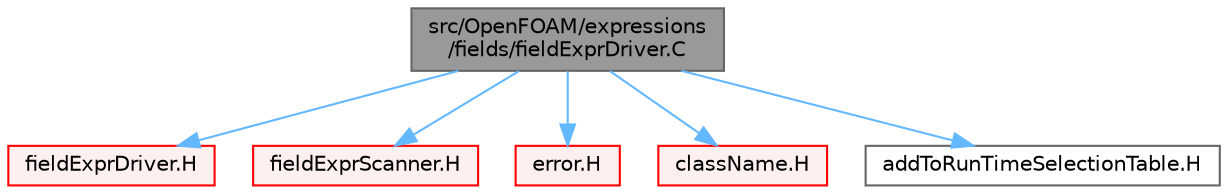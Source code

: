 digraph "src/OpenFOAM/expressions/fields/fieldExprDriver.C"
{
 // LATEX_PDF_SIZE
  bgcolor="transparent";
  edge [fontname=Helvetica,fontsize=10,labelfontname=Helvetica,labelfontsize=10];
  node [fontname=Helvetica,fontsize=10,shape=box,height=0.2,width=0.4];
  Node1 [id="Node000001",label="src/OpenFOAM/expressions\l/fields/fieldExprDriver.C",height=0.2,width=0.4,color="gray40", fillcolor="grey60", style="filled", fontcolor="black",tooltip=" "];
  Node1 -> Node2 [id="edge1_Node000001_Node000002",color="steelblue1",style="solid",tooltip=" "];
  Node2 [id="Node000002",label="fieldExprDriver.H",height=0.2,width=0.4,color="red", fillcolor="#FFF0F0", style="filled",URL="$fieldExprDriver_8H.html",tooltip=" "];
  Node1 -> Node258 [id="edge2_Node000001_Node000258",color="steelblue1",style="solid",tooltip=" "];
  Node258 [id="Node000258",label="fieldExprScanner.H",height=0.2,width=0.4,color="red", fillcolor="#FFF0F0", style="filled",URL="$fieldExprScanner_8H.html",tooltip=" "];
  Node1 -> Node46 [id="edge3_Node000001_Node000046",color="steelblue1",style="solid",tooltip=" "];
  Node46 [id="Node000046",label="error.H",height=0.2,width=0.4,color="red", fillcolor="#FFF0F0", style="filled",URL="$error_8H.html",tooltip=" "];
  Node1 -> Node102 [id="edge4_Node000001_Node000102",color="steelblue1",style="solid",tooltip=" "];
  Node102 [id="Node000102",label="className.H",height=0.2,width=0.4,color="red", fillcolor="#FFF0F0", style="filled",URL="$className_8H.html",tooltip="Macro definitions for declaring ClassName(), NamespaceName(), etc."];
  Node1 -> Node259 [id="edge5_Node000001_Node000259",color="steelblue1",style="solid",tooltip=" "];
  Node259 [id="Node000259",label="addToRunTimeSelectionTable.H",height=0.2,width=0.4,color="grey40", fillcolor="white", style="filled",URL="$addToRunTimeSelectionTable_8H.html",tooltip="Macros for easy insertion into run-time selection tables."];
}
